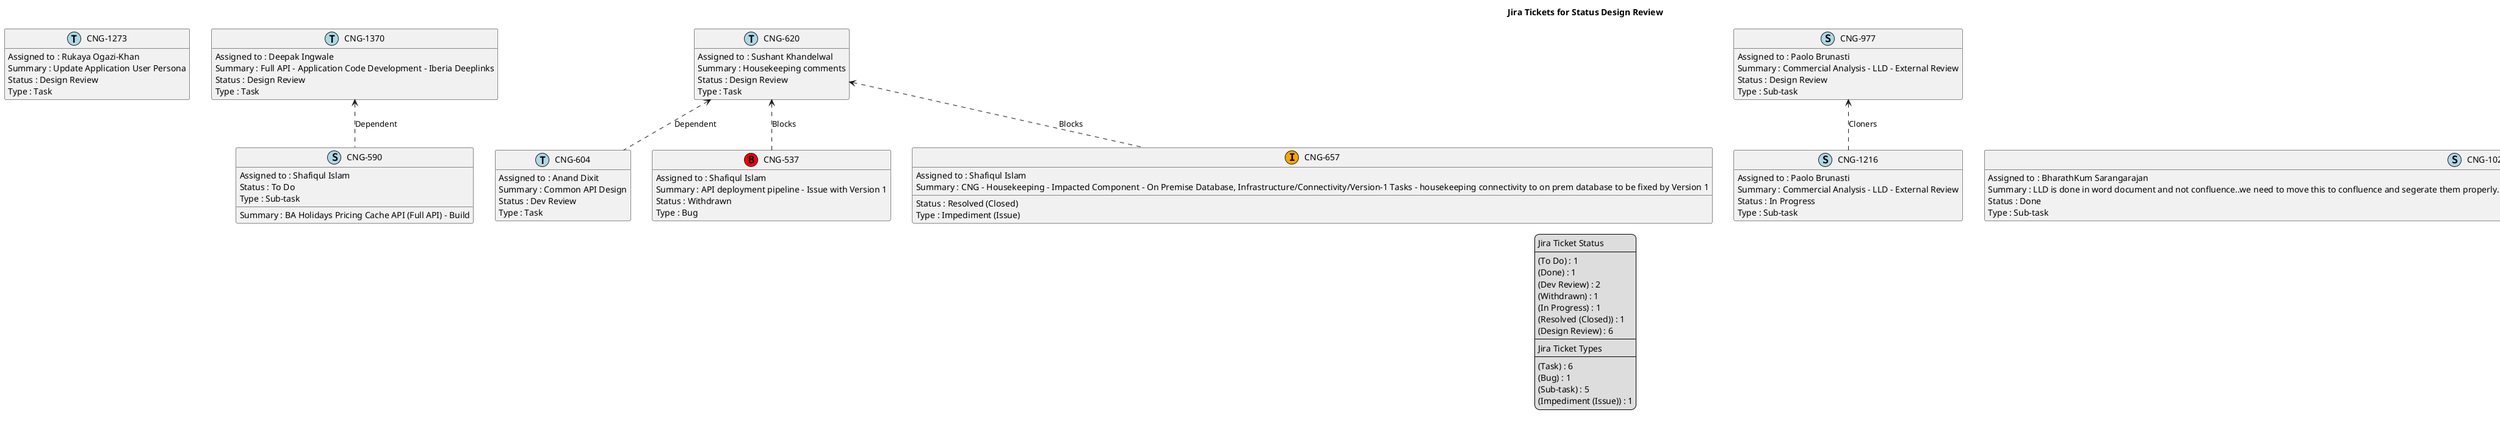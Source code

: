 @startuml
'https://plantuml.com/class-diagram

' GENERATE CLASS DIAGRAM ===========
' Generated at    : Fri May 03 10:09:59 CEST 2024

title Jira Tickets for Status Design Review
hide empty members

legend
Jira Ticket Status
----
(To Do) : 1
(Done) : 1
(Dev Review) : 2
(Withdrawn) : 1
(In Progress) : 1
(Resolved (Closed)) : 1
(Design Review) : 6
----
Jira Ticket Types
----
(Task) : 6
(Bug) : 1
(Sub-task) : 5
(Impediment (Issue)) : 1
end legend


' Tickets =======
class "CNG-1273" << (T,lightblue) >> {
  Assigned to : Rukaya Ogazi-Khan
  Summary : Update Application User Persona 
  Status : Design Review
  Type : Task
}

class "CNG-1370" << (T,lightblue) >> {
  Assigned to : Deepak Ingwale
  Summary : Full API - Application Code Development - Iberia Deeplinks  
  Status : Design Review
  Type : Task
}

class "CNG-590" << (S,lightblue) >> {
  Assigned to : Shafiqul Islam
  Summary : BA Holidays Pricing Cache API (Full API) - Build
  Status : To Do
  Type : Sub-task
}

class "CNG-604" << (T,lightblue) >> {
  Assigned to : Anand Dixit
  Summary : Common API Design
  Status : Dev Review
  Type : Task
}

class "CNG-977" << (S,lightblue) >> {
  Assigned to : Paolo Brunasti
  Summary : Commercial Analysis - LLD - External Review
  Status : Design Review
  Type : Sub-task
}

class "CNG-537" << (B,red) >> {
  Assigned to : Shafiqul Islam
  Summary : API deployment pipeline - Issue with Version 1
  Status : Withdrawn
  Type : Bug
}

class "CNG-1107" << (T,lightblue) >> {
  Assigned to : Paolo Brunasti
  Summary : Solr API - External LLD review 
  Status : Design Review
  Type : Task
}

class "CNG-1028" << (S,lightblue) >> {
  Assigned to : BharathKum Sarangarajan
  Summary : LLD is done in word document and not confluence..we need to move this to confluence and segerate them properly. LLD does not have proper traecability to Requirement Jiras. First SOLR API will be picked and migrated to confluence
  Status : Done
  Type : Sub-task
}

class "CNG-1216" << (S,lightblue) >> {
  Assigned to : Paolo Brunasti
  Summary : Commercial Analysis - LLD - External Review
  Status : In Progress
  Type : Sub-task
}

class "CNG-620" << (T,lightblue) >> {
  Assigned to : Sushant Khandelwal
  Summary : Housekeeping comments
  Status : Design Review
  Type : Task
}

class "CNG-1005" << (T,lightblue) >> {
  Assigned to : Poornima Sajeendran
  Summary : CMT Pipeline for Staging Environments and Release Process
  Status : Design Review
  Type : Task
}

class "CNG-556" << (S,lightblue) >> {
  Assigned to : Shafiqul Islam
  Summary : Solr API - Analysis & Design
  Status : Dev Review
  Type : Sub-task
}

class "CNG-657" << (I,orange) >> {
  Assigned to : Shafiqul Islam
  Summary : CNG - Housekeeping - Impacted Component - On Premise Database, Infrastructure/Connectivity/Version-1 Tasks - housekeeping connectivity to on prem database to be fixed by Version 1 
  Status : Resolved (Closed)
  Type : Impediment (Issue)
}



' Links =======
"CNG-977" <.. "CNG-1216" : Cloners
"CNG-620" <.. "CNG-657" : Blocks
"CNG-620" <.. "CNG-537" : Blocks
"CNG-620" <.. "CNG-604" : Dependent
"CNG-1370" <.. "CNG-590" : Dependent
"CNG-1107" <.. "CNG-556" : Dependent
"CNG-1107" <.. "CNG-1028" : Relates


@enduml

